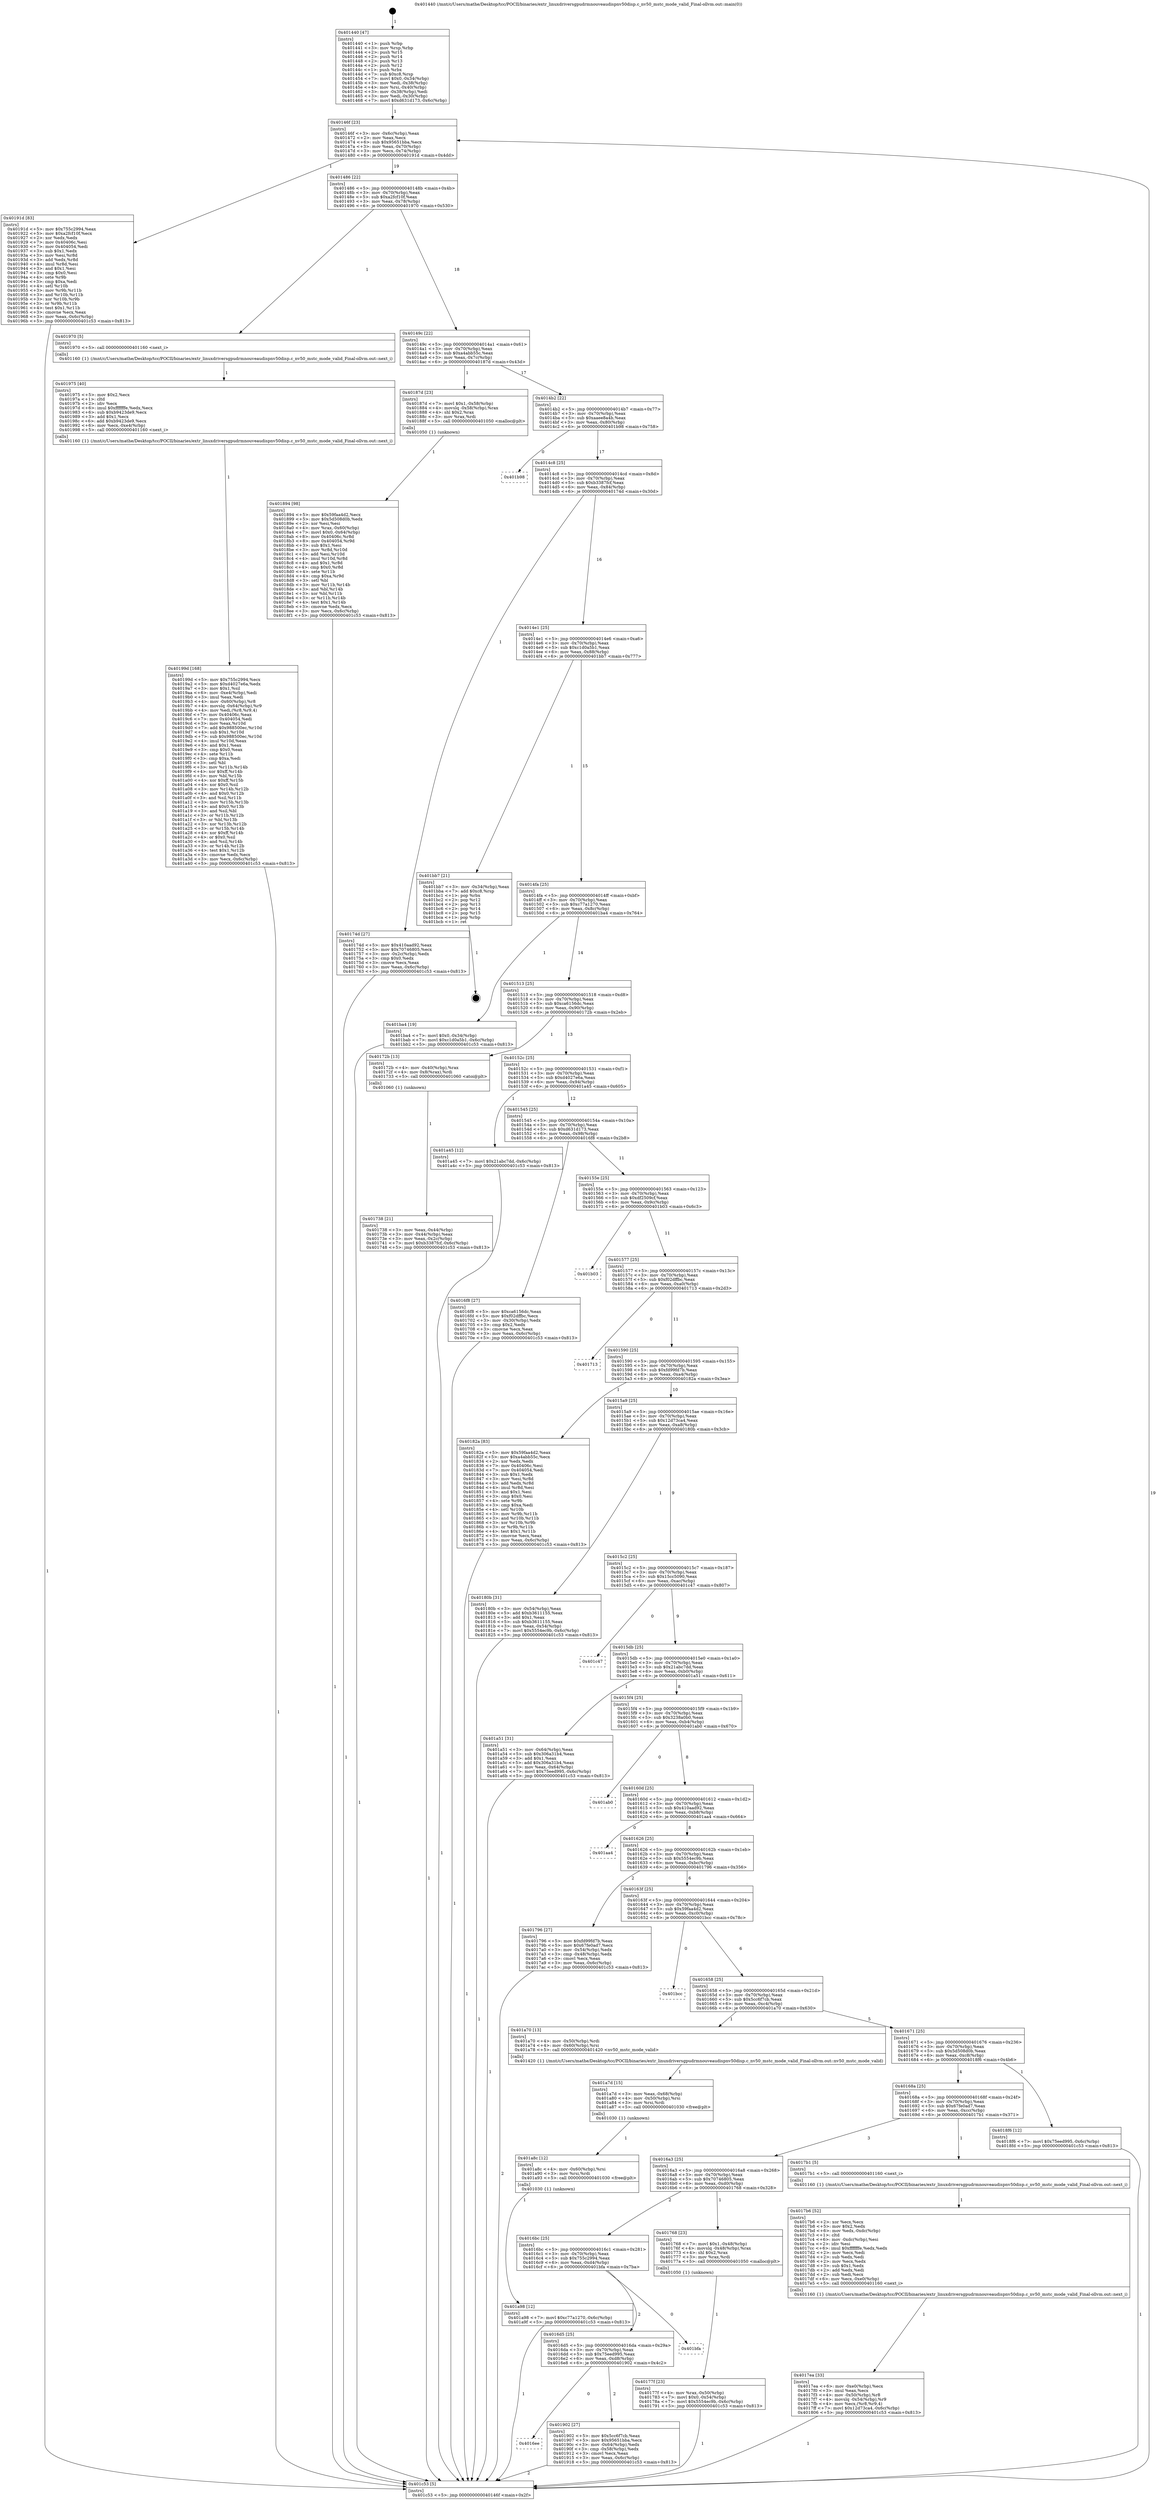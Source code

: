 digraph "0x401440" {
  label = "0x401440 (/mnt/c/Users/mathe/Desktop/tcc/POCII/binaries/extr_linuxdriversgpudrmnouveaudispnv50disp.c_nv50_mstc_mode_valid_Final-ollvm.out::main(0))"
  labelloc = "t"
  node[shape=record]

  Entry [label="",width=0.3,height=0.3,shape=circle,fillcolor=black,style=filled]
  "0x40146f" [label="{
     0x40146f [23]\l
     | [instrs]\l
     &nbsp;&nbsp;0x40146f \<+3\>: mov -0x6c(%rbp),%eax\l
     &nbsp;&nbsp;0x401472 \<+2\>: mov %eax,%ecx\l
     &nbsp;&nbsp;0x401474 \<+6\>: sub $0x95651bba,%ecx\l
     &nbsp;&nbsp;0x40147a \<+3\>: mov %eax,-0x70(%rbp)\l
     &nbsp;&nbsp;0x40147d \<+3\>: mov %ecx,-0x74(%rbp)\l
     &nbsp;&nbsp;0x401480 \<+6\>: je 000000000040191d \<main+0x4dd\>\l
  }"]
  "0x40191d" [label="{
     0x40191d [83]\l
     | [instrs]\l
     &nbsp;&nbsp;0x40191d \<+5\>: mov $0x755c2994,%eax\l
     &nbsp;&nbsp;0x401922 \<+5\>: mov $0xa2fcf10f,%ecx\l
     &nbsp;&nbsp;0x401927 \<+2\>: xor %edx,%edx\l
     &nbsp;&nbsp;0x401929 \<+7\>: mov 0x40406c,%esi\l
     &nbsp;&nbsp;0x401930 \<+7\>: mov 0x404054,%edi\l
     &nbsp;&nbsp;0x401937 \<+3\>: sub $0x1,%edx\l
     &nbsp;&nbsp;0x40193a \<+3\>: mov %esi,%r8d\l
     &nbsp;&nbsp;0x40193d \<+3\>: add %edx,%r8d\l
     &nbsp;&nbsp;0x401940 \<+4\>: imul %r8d,%esi\l
     &nbsp;&nbsp;0x401944 \<+3\>: and $0x1,%esi\l
     &nbsp;&nbsp;0x401947 \<+3\>: cmp $0x0,%esi\l
     &nbsp;&nbsp;0x40194a \<+4\>: sete %r9b\l
     &nbsp;&nbsp;0x40194e \<+3\>: cmp $0xa,%edi\l
     &nbsp;&nbsp;0x401951 \<+4\>: setl %r10b\l
     &nbsp;&nbsp;0x401955 \<+3\>: mov %r9b,%r11b\l
     &nbsp;&nbsp;0x401958 \<+3\>: and %r10b,%r11b\l
     &nbsp;&nbsp;0x40195b \<+3\>: xor %r10b,%r9b\l
     &nbsp;&nbsp;0x40195e \<+3\>: or %r9b,%r11b\l
     &nbsp;&nbsp;0x401961 \<+4\>: test $0x1,%r11b\l
     &nbsp;&nbsp;0x401965 \<+3\>: cmovne %ecx,%eax\l
     &nbsp;&nbsp;0x401968 \<+3\>: mov %eax,-0x6c(%rbp)\l
     &nbsp;&nbsp;0x40196b \<+5\>: jmp 0000000000401c53 \<main+0x813\>\l
  }"]
  "0x401486" [label="{
     0x401486 [22]\l
     | [instrs]\l
     &nbsp;&nbsp;0x401486 \<+5\>: jmp 000000000040148b \<main+0x4b\>\l
     &nbsp;&nbsp;0x40148b \<+3\>: mov -0x70(%rbp),%eax\l
     &nbsp;&nbsp;0x40148e \<+5\>: sub $0xa2fcf10f,%eax\l
     &nbsp;&nbsp;0x401493 \<+3\>: mov %eax,-0x78(%rbp)\l
     &nbsp;&nbsp;0x401496 \<+6\>: je 0000000000401970 \<main+0x530\>\l
  }"]
  Exit [label="",width=0.3,height=0.3,shape=circle,fillcolor=black,style=filled,peripheries=2]
  "0x401970" [label="{
     0x401970 [5]\l
     | [instrs]\l
     &nbsp;&nbsp;0x401970 \<+5\>: call 0000000000401160 \<next_i\>\l
     | [calls]\l
     &nbsp;&nbsp;0x401160 \{1\} (/mnt/c/Users/mathe/Desktop/tcc/POCII/binaries/extr_linuxdriversgpudrmnouveaudispnv50disp.c_nv50_mstc_mode_valid_Final-ollvm.out::next_i)\l
  }"]
  "0x40149c" [label="{
     0x40149c [22]\l
     | [instrs]\l
     &nbsp;&nbsp;0x40149c \<+5\>: jmp 00000000004014a1 \<main+0x61\>\l
     &nbsp;&nbsp;0x4014a1 \<+3\>: mov -0x70(%rbp),%eax\l
     &nbsp;&nbsp;0x4014a4 \<+5\>: sub $0xa4abb55c,%eax\l
     &nbsp;&nbsp;0x4014a9 \<+3\>: mov %eax,-0x7c(%rbp)\l
     &nbsp;&nbsp;0x4014ac \<+6\>: je 000000000040187d \<main+0x43d\>\l
  }"]
  "0x401a98" [label="{
     0x401a98 [12]\l
     | [instrs]\l
     &nbsp;&nbsp;0x401a98 \<+7\>: movl $0xc77a1270,-0x6c(%rbp)\l
     &nbsp;&nbsp;0x401a9f \<+5\>: jmp 0000000000401c53 \<main+0x813\>\l
  }"]
  "0x40187d" [label="{
     0x40187d [23]\l
     | [instrs]\l
     &nbsp;&nbsp;0x40187d \<+7\>: movl $0x1,-0x58(%rbp)\l
     &nbsp;&nbsp;0x401884 \<+4\>: movslq -0x58(%rbp),%rax\l
     &nbsp;&nbsp;0x401888 \<+4\>: shl $0x2,%rax\l
     &nbsp;&nbsp;0x40188c \<+3\>: mov %rax,%rdi\l
     &nbsp;&nbsp;0x40188f \<+5\>: call 0000000000401050 \<malloc@plt\>\l
     | [calls]\l
     &nbsp;&nbsp;0x401050 \{1\} (unknown)\l
  }"]
  "0x4014b2" [label="{
     0x4014b2 [22]\l
     | [instrs]\l
     &nbsp;&nbsp;0x4014b2 \<+5\>: jmp 00000000004014b7 \<main+0x77\>\l
     &nbsp;&nbsp;0x4014b7 \<+3\>: mov -0x70(%rbp),%eax\l
     &nbsp;&nbsp;0x4014ba \<+5\>: sub $0xaaee8a4b,%eax\l
     &nbsp;&nbsp;0x4014bf \<+3\>: mov %eax,-0x80(%rbp)\l
     &nbsp;&nbsp;0x4014c2 \<+6\>: je 0000000000401b98 \<main+0x758\>\l
  }"]
  "0x401a8c" [label="{
     0x401a8c [12]\l
     | [instrs]\l
     &nbsp;&nbsp;0x401a8c \<+4\>: mov -0x60(%rbp),%rsi\l
     &nbsp;&nbsp;0x401a90 \<+3\>: mov %rsi,%rdi\l
     &nbsp;&nbsp;0x401a93 \<+5\>: call 0000000000401030 \<free@plt\>\l
     | [calls]\l
     &nbsp;&nbsp;0x401030 \{1\} (unknown)\l
  }"]
  "0x401b98" [label="{
     0x401b98\l
  }", style=dashed]
  "0x4014c8" [label="{
     0x4014c8 [25]\l
     | [instrs]\l
     &nbsp;&nbsp;0x4014c8 \<+5\>: jmp 00000000004014cd \<main+0x8d\>\l
     &nbsp;&nbsp;0x4014cd \<+3\>: mov -0x70(%rbp),%eax\l
     &nbsp;&nbsp;0x4014d0 \<+5\>: sub $0xb3387fcf,%eax\l
     &nbsp;&nbsp;0x4014d5 \<+6\>: mov %eax,-0x84(%rbp)\l
     &nbsp;&nbsp;0x4014db \<+6\>: je 000000000040174d \<main+0x30d\>\l
  }"]
  "0x401a7d" [label="{
     0x401a7d [15]\l
     | [instrs]\l
     &nbsp;&nbsp;0x401a7d \<+3\>: mov %eax,-0x68(%rbp)\l
     &nbsp;&nbsp;0x401a80 \<+4\>: mov -0x50(%rbp),%rsi\l
     &nbsp;&nbsp;0x401a84 \<+3\>: mov %rsi,%rdi\l
     &nbsp;&nbsp;0x401a87 \<+5\>: call 0000000000401030 \<free@plt\>\l
     | [calls]\l
     &nbsp;&nbsp;0x401030 \{1\} (unknown)\l
  }"]
  "0x40174d" [label="{
     0x40174d [27]\l
     | [instrs]\l
     &nbsp;&nbsp;0x40174d \<+5\>: mov $0x410aad92,%eax\l
     &nbsp;&nbsp;0x401752 \<+5\>: mov $0x70746805,%ecx\l
     &nbsp;&nbsp;0x401757 \<+3\>: mov -0x2c(%rbp),%edx\l
     &nbsp;&nbsp;0x40175a \<+3\>: cmp $0x0,%edx\l
     &nbsp;&nbsp;0x40175d \<+3\>: cmove %ecx,%eax\l
     &nbsp;&nbsp;0x401760 \<+3\>: mov %eax,-0x6c(%rbp)\l
     &nbsp;&nbsp;0x401763 \<+5\>: jmp 0000000000401c53 \<main+0x813\>\l
  }"]
  "0x4014e1" [label="{
     0x4014e1 [25]\l
     | [instrs]\l
     &nbsp;&nbsp;0x4014e1 \<+5\>: jmp 00000000004014e6 \<main+0xa6\>\l
     &nbsp;&nbsp;0x4014e6 \<+3\>: mov -0x70(%rbp),%eax\l
     &nbsp;&nbsp;0x4014e9 \<+5\>: sub $0xc1d0a5b1,%eax\l
     &nbsp;&nbsp;0x4014ee \<+6\>: mov %eax,-0x88(%rbp)\l
     &nbsp;&nbsp;0x4014f4 \<+6\>: je 0000000000401bb7 \<main+0x777\>\l
  }"]
  "0x40199d" [label="{
     0x40199d [168]\l
     | [instrs]\l
     &nbsp;&nbsp;0x40199d \<+5\>: mov $0x755c2994,%ecx\l
     &nbsp;&nbsp;0x4019a2 \<+5\>: mov $0xd4027e6a,%edx\l
     &nbsp;&nbsp;0x4019a7 \<+3\>: mov $0x1,%sil\l
     &nbsp;&nbsp;0x4019aa \<+6\>: mov -0xe4(%rbp),%edi\l
     &nbsp;&nbsp;0x4019b0 \<+3\>: imul %eax,%edi\l
     &nbsp;&nbsp;0x4019b3 \<+4\>: mov -0x60(%rbp),%r8\l
     &nbsp;&nbsp;0x4019b7 \<+4\>: movslq -0x64(%rbp),%r9\l
     &nbsp;&nbsp;0x4019bb \<+4\>: mov %edi,(%r8,%r9,4)\l
     &nbsp;&nbsp;0x4019bf \<+7\>: mov 0x40406c,%eax\l
     &nbsp;&nbsp;0x4019c6 \<+7\>: mov 0x404054,%edi\l
     &nbsp;&nbsp;0x4019cd \<+3\>: mov %eax,%r10d\l
     &nbsp;&nbsp;0x4019d0 \<+7\>: add $0x988500ec,%r10d\l
     &nbsp;&nbsp;0x4019d7 \<+4\>: sub $0x1,%r10d\l
     &nbsp;&nbsp;0x4019db \<+7\>: sub $0x988500ec,%r10d\l
     &nbsp;&nbsp;0x4019e2 \<+4\>: imul %r10d,%eax\l
     &nbsp;&nbsp;0x4019e6 \<+3\>: and $0x1,%eax\l
     &nbsp;&nbsp;0x4019e9 \<+3\>: cmp $0x0,%eax\l
     &nbsp;&nbsp;0x4019ec \<+4\>: sete %r11b\l
     &nbsp;&nbsp;0x4019f0 \<+3\>: cmp $0xa,%edi\l
     &nbsp;&nbsp;0x4019f3 \<+3\>: setl %bl\l
     &nbsp;&nbsp;0x4019f6 \<+3\>: mov %r11b,%r14b\l
     &nbsp;&nbsp;0x4019f9 \<+4\>: xor $0xff,%r14b\l
     &nbsp;&nbsp;0x4019fd \<+3\>: mov %bl,%r15b\l
     &nbsp;&nbsp;0x401a00 \<+4\>: xor $0xff,%r15b\l
     &nbsp;&nbsp;0x401a04 \<+4\>: xor $0x0,%sil\l
     &nbsp;&nbsp;0x401a08 \<+3\>: mov %r14b,%r12b\l
     &nbsp;&nbsp;0x401a0b \<+4\>: and $0x0,%r12b\l
     &nbsp;&nbsp;0x401a0f \<+3\>: and %sil,%r11b\l
     &nbsp;&nbsp;0x401a12 \<+3\>: mov %r15b,%r13b\l
     &nbsp;&nbsp;0x401a15 \<+4\>: and $0x0,%r13b\l
     &nbsp;&nbsp;0x401a19 \<+3\>: and %sil,%bl\l
     &nbsp;&nbsp;0x401a1c \<+3\>: or %r11b,%r12b\l
     &nbsp;&nbsp;0x401a1f \<+3\>: or %bl,%r13b\l
     &nbsp;&nbsp;0x401a22 \<+3\>: xor %r13b,%r12b\l
     &nbsp;&nbsp;0x401a25 \<+3\>: or %r15b,%r14b\l
     &nbsp;&nbsp;0x401a28 \<+4\>: xor $0xff,%r14b\l
     &nbsp;&nbsp;0x401a2c \<+4\>: or $0x0,%sil\l
     &nbsp;&nbsp;0x401a30 \<+3\>: and %sil,%r14b\l
     &nbsp;&nbsp;0x401a33 \<+3\>: or %r14b,%r12b\l
     &nbsp;&nbsp;0x401a36 \<+4\>: test $0x1,%r12b\l
     &nbsp;&nbsp;0x401a3a \<+3\>: cmovne %edx,%ecx\l
     &nbsp;&nbsp;0x401a3d \<+3\>: mov %ecx,-0x6c(%rbp)\l
     &nbsp;&nbsp;0x401a40 \<+5\>: jmp 0000000000401c53 \<main+0x813\>\l
  }"]
  "0x401bb7" [label="{
     0x401bb7 [21]\l
     | [instrs]\l
     &nbsp;&nbsp;0x401bb7 \<+3\>: mov -0x34(%rbp),%eax\l
     &nbsp;&nbsp;0x401bba \<+7\>: add $0xc8,%rsp\l
     &nbsp;&nbsp;0x401bc1 \<+1\>: pop %rbx\l
     &nbsp;&nbsp;0x401bc2 \<+2\>: pop %r12\l
     &nbsp;&nbsp;0x401bc4 \<+2\>: pop %r13\l
     &nbsp;&nbsp;0x401bc6 \<+2\>: pop %r14\l
     &nbsp;&nbsp;0x401bc8 \<+2\>: pop %r15\l
     &nbsp;&nbsp;0x401bca \<+1\>: pop %rbp\l
     &nbsp;&nbsp;0x401bcb \<+1\>: ret\l
  }"]
  "0x4014fa" [label="{
     0x4014fa [25]\l
     | [instrs]\l
     &nbsp;&nbsp;0x4014fa \<+5\>: jmp 00000000004014ff \<main+0xbf\>\l
     &nbsp;&nbsp;0x4014ff \<+3\>: mov -0x70(%rbp),%eax\l
     &nbsp;&nbsp;0x401502 \<+5\>: sub $0xc77a1270,%eax\l
     &nbsp;&nbsp;0x401507 \<+6\>: mov %eax,-0x8c(%rbp)\l
     &nbsp;&nbsp;0x40150d \<+6\>: je 0000000000401ba4 \<main+0x764\>\l
  }"]
  "0x401975" [label="{
     0x401975 [40]\l
     | [instrs]\l
     &nbsp;&nbsp;0x401975 \<+5\>: mov $0x2,%ecx\l
     &nbsp;&nbsp;0x40197a \<+1\>: cltd\l
     &nbsp;&nbsp;0x40197b \<+2\>: idiv %ecx\l
     &nbsp;&nbsp;0x40197d \<+6\>: imul $0xfffffffe,%edx,%ecx\l
     &nbsp;&nbsp;0x401983 \<+6\>: sub $0xb9423de9,%ecx\l
     &nbsp;&nbsp;0x401989 \<+3\>: add $0x1,%ecx\l
     &nbsp;&nbsp;0x40198c \<+6\>: add $0xb9423de9,%ecx\l
     &nbsp;&nbsp;0x401992 \<+6\>: mov %ecx,-0xe4(%rbp)\l
     &nbsp;&nbsp;0x401998 \<+5\>: call 0000000000401160 \<next_i\>\l
     | [calls]\l
     &nbsp;&nbsp;0x401160 \{1\} (/mnt/c/Users/mathe/Desktop/tcc/POCII/binaries/extr_linuxdriversgpudrmnouveaudispnv50disp.c_nv50_mstc_mode_valid_Final-ollvm.out::next_i)\l
  }"]
  "0x401ba4" [label="{
     0x401ba4 [19]\l
     | [instrs]\l
     &nbsp;&nbsp;0x401ba4 \<+7\>: movl $0x0,-0x34(%rbp)\l
     &nbsp;&nbsp;0x401bab \<+7\>: movl $0xc1d0a5b1,-0x6c(%rbp)\l
     &nbsp;&nbsp;0x401bb2 \<+5\>: jmp 0000000000401c53 \<main+0x813\>\l
  }"]
  "0x401513" [label="{
     0x401513 [25]\l
     | [instrs]\l
     &nbsp;&nbsp;0x401513 \<+5\>: jmp 0000000000401518 \<main+0xd8\>\l
     &nbsp;&nbsp;0x401518 \<+3\>: mov -0x70(%rbp),%eax\l
     &nbsp;&nbsp;0x40151b \<+5\>: sub $0xca6156dc,%eax\l
     &nbsp;&nbsp;0x401520 \<+6\>: mov %eax,-0x90(%rbp)\l
     &nbsp;&nbsp;0x401526 \<+6\>: je 000000000040172b \<main+0x2eb\>\l
  }"]
  "0x4016ee" [label="{
     0x4016ee\l
  }", style=dashed]
  "0x40172b" [label="{
     0x40172b [13]\l
     | [instrs]\l
     &nbsp;&nbsp;0x40172b \<+4\>: mov -0x40(%rbp),%rax\l
     &nbsp;&nbsp;0x40172f \<+4\>: mov 0x8(%rax),%rdi\l
     &nbsp;&nbsp;0x401733 \<+5\>: call 0000000000401060 \<atoi@plt\>\l
     | [calls]\l
     &nbsp;&nbsp;0x401060 \{1\} (unknown)\l
  }"]
  "0x40152c" [label="{
     0x40152c [25]\l
     | [instrs]\l
     &nbsp;&nbsp;0x40152c \<+5\>: jmp 0000000000401531 \<main+0xf1\>\l
     &nbsp;&nbsp;0x401531 \<+3\>: mov -0x70(%rbp),%eax\l
     &nbsp;&nbsp;0x401534 \<+5\>: sub $0xd4027e6a,%eax\l
     &nbsp;&nbsp;0x401539 \<+6\>: mov %eax,-0x94(%rbp)\l
     &nbsp;&nbsp;0x40153f \<+6\>: je 0000000000401a45 \<main+0x605\>\l
  }"]
  "0x401902" [label="{
     0x401902 [27]\l
     | [instrs]\l
     &nbsp;&nbsp;0x401902 \<+5\>: mov $0x5cc6f7cb,%eax\l
     &nbsp;&nbsp;0x401907 \<+5\>: mov $0x95651bba,%ecx\l
     &nbsp;&nbsp;0x40190c \<+3\>: mov -0x64(%rbp),%edx\l
     &nbsp;&nbsp;0x40190f \<+3\>: cmp -0x58(%rbp),%edx\l
     &nbsp;&nbsp;0x401912 \<+3\>: cmovl %ecx,%eax\l
     &nbsp;&nbsp;0x401915 \<+3\>: mov %eax,-0x6c(%rbp)\l
     &nbsp;&nbsp;0x401918 \<+5\>: jmp 0000000000401c53 \<main+0x813\>\l
  }"]
  "0x401a45" [label="{
     0x401a45 [12]\l
     | [instrs]\l
     &nbsp;&nbsp;0x401a45 \<+7\>: movl $0x21abc7dd,-0x6c(%rbp)\l
     &nbsp;&nbsp;0x401a4c \<+5\>: jmp 0000000000401c53 \<main+0x813\>\l
  }"]
  "0x401545" [label="{
     0x401545 [25]\l
     | [instrs]\l
     &nbsp;&nbsp;0x401545 \<+5\>: jmp 000000000040154a \<main+0x10a\>\l
     &nbsp;&nbsp;0x40154a \<+3\>: mov -0x70(%rbp),%eax\l
     &nbsp;&nbsp;0x40154d \<+5\>: sub $0xd631d173,%eax\l
     &nbsp;&nbsp;0x401552 \<+6\>: mov %eax,-0x98(%rbp)\l
     &nbsp;&nbsp;0x401558 \<+6\>: je 00000000004016f8 \<main+0x2b8\>\l
  }"]
  "0x4016d5" [label="{
     0x4016d5 [25]\l
     | [instrs]\l
     &nbsp;&nbsp;0x4016d5 \<+5\>: jmp 00000000004016da \<main+0x29a\>\l
     &nbsp;&nbsp;0x4016da \<+3\>: mov -0x70(%rbp),%eax\l
     &nbsp;&nbsp;0x4016dd \<+5\>: sub $0x75eed995,%eax\l
     &nbsp;&nbsp;0x4016e2 \<+6\>: mov %eax,-0xd8(%rbp)\l
     &nbsp;&nbsp;0x4016e8 \<+6\>: je 0000000000401902 \<main+0x4c2\>\l
  }"]
  "0x4016f8" [label="{
     0x4016f8 [27]\l
     | [instrs]\l
     &nbsp;&nbsp;0x4016f8 \<+5\>: mov $0xca6156dc,%eax\l
     &nbsp;&nbsp;0x4016fd \<+5\>: mov $0xf02dffbc,%ecx\l
     &nbsp;&nbsp;0x401702 \<+3\>: mov -0x30(%rbp),%edx\l
     &nbsp;&nbsp;0x401705 \<+3\>: cmp $0x2,%edx\l
     &nbsp;&nbsp;0x401708 \<+3\>: cmovne %ecx,%eax\l
     &nbsp;&nbsp;0x40170b \<+3\>: mov %eax,-0x6c(%rbp)\l
     &nbsp;&nbsp;0x40170e \<+5\>: jmp 0000000000401c53 \<main+0x813\>\l
  }"]
  "0x40155e" [label="{
     0x40155e [25]\l
     | [instrs]\l
     &nbsp;&nbsp;0x40155e \<+5\>: jmp 0000000000401563 \<main+0x123\>\l
     &nbsp;&nbsp;0x401563 \<+3\>: mov -0x70(%rbp),%eax\l
     &nbsp;&nbsp;0x401566 \<+5\>: sub $0xdf2509cf,%eax\l
     &nbsp;&nbsp;0x40156b \<+6\>: mov %eax,-0x9c(%rbp)\l
     &nbsp;&nbsp;0x401571 \<+6\>: je 0000000000401b03 \<main+0x6c3\>\l
  }"]
  "0x401c53" [label="{
     0x401c53 [5]\l
     | [instrs]\l
     &nbsp;&nbsp;0x401c53 \<+5\>: jmp 000000000040146f \<main+0x2f\>\l
  }"]
  "0x401440" [label="{
     0x401440 [47]\l
     | [instrs]\l
     &nbsp;&nbsp;0x401440 \<+1\>: push %rbp\l
     &nbsp;&nbsp;0x401441 \<+3\>: mov %rsp,%rbp\l
     &nbsp;&nbsp;0x401444 \<+2\>: push %r15\l
     &nbsp;&nbsp;0x401446 \<+2\>: push %r14\l
     &nbsp;&nbsp;0x401448 \<+2\>: push %r13\l
     &nbsp;&nbsp;0x40144a \<+2\>: push %r12\l
     &nbsp;&nbsp;0x40144c \<+1\>: push %rbx\l
     &nbsp;&nbsp;0x40144d \<+7\>: sub $0xc8,%rsp\l
     &nbsp;&nbsp;0x401454 \<+7\>: movl $0x0,-0x34(%rbp)\l
     &nbsp;&nbsp;0x40145b \<+3\>: mov %edi,-0x38(%rbp)\l
     &nbsp;&nbsp;0x40145e \<+4\>: mov %rsi,-0x40(%rbp)\l
     &nbsp;&nbsp;0x401462 \<+3\>: mov -0x38(%rbp),%edi\l
     &nbsp;&nbsp;0x401465 \<+3\>: mov %edi,-0x30(%rbp)\l
     &nbsp;&nbsp;0x401468 \<+7\>: movl $0xd631d173,-0x6c(%rbp)\l
  }"]
  "0x401738" [label="{
     0x401738 [21]\l
     | [instrs]\l
     &nbsp;&nbsp;0x401738 \<+3\>: mov %eax,-0x44(%rbp)\l
     &nbsp;&nbsp;0x40173b \<+3\>: mov -0x44(%rbp),%eax\l
     &nbsp;&nbsp;0x40173e \<+3\>: mov %eax,-0x2c(%rbp)\l
     &nbsp;&nbsp;0x401741 \<+7\>: movl $0xb3387fcf,-0x6c(%rbp)\l
     &nbsp;&nbsp;0x401748 \<+5\>: jmp 0000000000401c53 \<main+0x813\>\l
  }"]
  "0x401bfa" [label="{
     0x401bfa\l
  }", style=dashed]
  "0x401b03" [label="{
     0x401b03\l
  }", style=dashed]
  "0x401577" [label="{
     0x401577 [25]\l
     | [instrs]\l
     &nbsp;&nbsp;0x401577 \<+5\>: jmp 000000000040157c \<main+0x13c\>\l
     &nbsp;&nbsp;0x40157c \<+3\>: mov -0x70(%rbp),%eax\l
     &nbsp;&nbsp;0x40157f \<+5\>: sub $0xf02dffbc,%eax\l
     &nbsp;&nbsp;0x401584 \<+6\>: mov %eax,-0xa0(%rbp)\l
     &nbsp;&nbsp;0x40158a \<+6\>: je 0000000000401713 \<main+0x2d3\>\l
  }"]
  "0x401894" [label="{
     0x401894 [98]\l
     | [instrs]\l
     &nbsp;&nbsp;0x401894 \<+5\>: mov $0x59faa4d2,%ecx\l
     &nbsp;&nbsp;0x401899 \<+5\>: mov $0x5d508d0b,%edx\l
     &nbsp;&nbsp;0x40189e \<+2\>: xor %esi,%esi\l
     &nbsp;&nbsp;0x4018a0 \<+4\>: mov %rax,-0x60(%rbp)\l
     &nbsp;&nbsp;0x4018a4 \<+7\>: movl $0x0,-0x64(%rbp)\l
     &nbsp;&nbsp;0x4018ab \<+8\>: mov 0x40406c,%r8d\l
     &nbsp;&nbsp;0x4018b3 \<+8\>: mov 0x404054,%r9d\l
     &nbsp;&nbsp;0x4018bb \<+3\>: sub $0x1,%esi\l
     &nbsp;&nbsp;0x4018be \<+3\>: mov %r8d,%r10d\l
     &nbsp;&nbsp;0x4018c1 \<+3\>: add %esi,%r10d\l
     &nbsp;&nbsp;0x4018c4 \<+4\>: imul %r10d,%r8d\l
     &nbsp;&nbsp;0x4018c8 \<+4\>: and $0x1,%r8d\l
     &nbsp;&nbsp;0x4018cc \<+4\>: cmp $0x0,%r8d\l
     &nbsp;&nbsp;0x4018d0 \<+4\>: sete %r11b\l
     &nbsp;&nbsp;0x4018d4 \<+4\>: cmp $0xa,%r9d\l
     &nbsp;&nbsp;0x4018d8 \<+3\>: setl %bl\l
     &nbsp;&nbsp;0x4018db \<+3\>: mov %r11b,%r14b\l
     &nbsp;&nbsp;0x4018de \<+3\>: and %bl,%r14b\l
     &nbsp;&nbsp;0x4018e1 \<+3\>: xor %bl,%r11b\l
     &nbsp;&nbsp;0x4018e4 \<+3\>: or %r11b,%r14b\l
     &nbsp;&nbsp;0x4018e7 \<+4\>: test $0x1,%r14b\l
     &nbsp;&nbsp;0x4018eb \<+3\>: cmovne %edx,%ecx\l
     &nbsp;&nbsp;0x4018ee \<+3\>: mov %ecx,-0x6c(%rbp)\l
     &nbsp;&nbsp;0x4018f1 \<+5\>: jmp 0000000000401c53 \<main+0x813\>\l
  }"]
  "0x401713" [label="{
     0x401713\l
  }", style=dashed]
  "0x401590" [label="{
     0x401590 [25]\l
     | [instrs]\l
     &nbsp;&nbsp;0x401590 \<+5\>: jmp 0000000000401595 \<main+0x155\>\l
     &nbsp;&nbsp;0x401595 \<+3\>: mov -0x70(%rbp),%eax\l
     &nbsp;&nbsp;0x401598 \<+5\>: sub $0xfd99fd7b,%eax\l
     &nbsp;&nbsp;0x40159d \<+6\>: mov %eax,-0xa4(%rbp)\l
     &nbsp;&nbsp;0x4015a3 \<+6\>: je 000000000040182a \<main+0x3ea\>\l
  }"]
  "0x4017ea" [label="{
     0x4017ea [33]\l
     | [instrs]\l
     &nbsp;&nbsp;0x4017ea \<+6\>: mov -0xe0(%rbp),%ecx\l
     &nbsp;&nbsp;0x4017f0 \<+3\>: imul %eax,%ecx\l
     &nbsp;&nbsp;0x4017f3 \<+4\>: mov -0x50(%rbp),%r8\l
     &nbsp;&nbsp;0x4017f7 \<+4\>: movslq -0x54(%rbp),%r9\l
     &nbsp;&nbsp;0x4017fb \<+4\>: mov %ecx,(%r8,%r9,4)\l
     &nbsp;&nbsp;0x4017ff \<+7\>: movl $0x12d73ca4,-0x6c(%rbp)\l
     &nbsp;&nbsp;0x401806 \<+5\>: jmp 0000000000401c53 \<main+0x813\>\l
  }"]
  "0x40182a" [label="{
     0x40182a [83]\l
     | [instrs]\l
     &nbsp;&nbsp;0x40182a \<+5\>: mov $0x59faa4d2,%eax\l
     &nbsp;&nbsp;0x40182f \<+5\>: mov $0xa4abb55c,%ecx\l
     &nbsp;&nbsp;0x401834 \<+2\>: xor %edx,%edx\l
     &nbsp;&nbsp;0x401836 \<+7\>: mov 0x40406c,%esi\l
     &nbsp;&nbsp;0x40183d \<+7\>: mov 0x404054,%edi\l
     &nbsp;&nbsp;0x401844 \<+3\>: sub $0x1,%edx\l
     &nbsp;&nbsp;0x401847 \<+3\>: mov %esi,%r8d\l
     &nbsp;&nbsp;0x40184a \<+3\>: add %edx,%r8d\l
     &nbsp;&nbsp;0x40184d \<+4\>: imul %r8d,%esi\l
     &nbsp;&nbsp;0x401851 \<+3\>: and $0x1,%esi\l
     &nbsp;&nbsp;0x401854 \<+3\>: cmp $0x0,%esi\l
     &nbsp;&nbsp;0x401857 \<+4\>: sete %r9b\l
     &nbsp;&nbsp;0x40185b \<+3\>: cmp $0xa,%edi\l
     &nbsp;&nbsp;0x40185e \<+4\>: setl %r10b\l
     &nbsp;&nbsp;0x401862 \<+3\>: mov %r9b,%r11b\l
     &nbsp;&nbsp;0x401865 \<+3\>: and %r10b,%r11b\l
     &nbsp;&nbsp;0x401868 \<+3\>: xor %r10b,%r9b\l
     &nbsp;&nbsp;0x40186b \<+3\>: or %r9b,%r11b\l
     &nbsp;&nbsp;0x40186e \<+4\>: test $0x1,%r11b\l
     &nbsp;&nbsp;0x401872 \<+3\>: cmovne %ecx,%eax\l
     &nbsp;&nbsp;0x401875 \<+3\>: mov %eax,-0x6c(%rbp)\l
     &nbsp;&nbsp;0x401878 \<+5\>: jmp 0000000000401c53 \<main+0x813\>\l
  }"]
  "0x4015a9" [label="{
     0x4015a9 [25]\l
     | [instrs]\l
     &nbsp;&nbsp;0x4015a9 \<+5\>: jmp 00000000004015ae \<main+0x16e\>\l
     &nbsp;&nbsp;0x4015ae \<+3\>: mov -0x70(%rbp),%eax\l
     &nbsp;&nbsp;0x4015b1 \<+5\>: sub $0x12d73ca4,%eax\l
     &nbsp;&nbsp;0x4015b6 \<+6\>: mov %eax,-0xa8(%rbp)\l
     &nbsp;&nbsp;0x4015bc \<+6\>: je 000000000040180b \<main+0x3cb\>\l
  }"]
  "0x4017b6" [label="{
     0x4017b6 [52]\l
     | [instrs]\l
     &nbsp;&nbsp;0x4017b6 \<+2\>: xor %ecx,%ecx\l
     &nbsp;&nbsp;0x4017b8 \<+5\>: mov $0x2,%edx\l
     &nbsp;&nbsp;0x4017bd \<+6\>: mov %edx,-0xdc(%rbp)\l
     &nbsp;&nbsp;0x4017c3 \<+1\>: cltd\l
     &nbsp;&nbsp;0x4017c4 \<+6\>: mov -0xdc(%rbp),%esi\l
     &nbsp;&nbsp;0x4017ca \<+2\>: idiv %esi\l
     &nbsp;&nbsp;0x4017cc \<+6\>: imul $0xfffffffe,%edx,%edx\l
     &nbsp;&nbsp;0x4017d2 \<+2\>: mov %ecx,%edi\l
     &nbsp;&nbsp;0x4017d4 \<+2\>: sub %edx,%edi\l
     &nbsp;&nbsp;0x4017d6 \<+2\>: mov %ecx,%edx\l
     &nbsp;&nbsp;0x4017d8 \<+3\>: sub $0x1,%edx\l
     &nbsp;&nbsp;0x4017db \<+2\>: add %edx,%edi\l
     &nbsp;&nbsp;0x4017dd \<+2\>: sub %edi,%ecx\l
     &nbsp;&nbsp;0x4017df \<+6\>: mov %ecx,-0xe0(%rbp)\l
     &nbsp;&nbsp;0x4017e5 \<+5\>: call 0000000000401160 \<next_i\>\l
     | [calls]\l
     &nbsp;&nbsp;0x401160 \{1\} (/mnt/c/Users/mathe/Desktop/tcc/POCII/binaries/extr_linuxdriversgpudrmnouveaudispnv50disp.c_nv50_mstc_mode_valid_Final-ollvm.out::next_i)\l
  }"]
  "0x40180b" [label="{
     0x40180b [31]\l
     | [instrs]\l
     &nbsp;&nbsp;0x40180b \<+3\>: mov -0x54(%rbp),%eax\l
     &nbsp;&nbsp;0x40180e \<+5\>: add $0xb3611155,%eax\l
     &nbsp;&nbsp;0x401813 \<+3\>: add $0x1,%eax\l
     &nbsp;&nbsp;0x401816 \<+5\>: sub $0xb3611155,%eax\l
     &nbsp;&nbsp;0x40181b \<+3\>: mov %eax,-0x54(%rbp)\l
     &nbsp;&nbsp;0x40181e \<+7\>: movl $0x5554ec9b,-0x6c(%rbp)\l
     &nbsp;&nbsp;0x401825 \<+5\>: jmp 0000000000401c53 \<main+0x813\>\l
  }"]
  "0x4015c2" [label="{
     0x4015c2 [25]\l
     | [instrs]\l
     &nbsp;&nbsp;0x4015c2 \<+5\>: jmp 00000000004015c7 \<main+0x187\>\l
     &nbsp;&nbsp;0x4015c7 \<+3\>: mov -0x70(%rbp),%eax\l
     &nbsp;&nbsp;0x4015ca \<+5\>: sub $0x15cc5090,%eax\l
     &nbsp;&nbsp;0x4015cf \<+6\>: mov %eax,-0xac(%rbp)\l
     &nbsp;&nbsp;0x4015d5 \<+6\>: je 0000000000401c47 \<main+0x807\>\l
  }"]
  "0x40177f" [label="{
     0x40177f [23]\l
     | [instrs]\l
     &nbsp;&nbsp;0x40177f \<+4\>: mov %rax,-0x50(%rbp)\l
     &nbsp;&nbsp;0x401783 \<+7\>: movl $0x0,-0x54(%rbp)\l
     &nbsp;&nbsp;0x40178a \<+7\>: movl $0x5554ec9b,-0x6c(%rbp)\l
     &nbsp;&nbsp;0x401791 \<+5\>: jmp 0000000000401c53 \<main+0x813\>\l
  }"]
  "0x401c47" [label="{
     0x401c47\l
  }", style=dashed]
  "0x4015db" [label="{
     0x4015db [25]\l
     | [instrs]\l
     &nbsp;&nbsp;0x4015db \<+5\>: jmp 00000000004015e0 \<main+0x1a0\>\l
     &nbsp;&nbsp;0x4015e0 \<+3\>: mov -0x70(%rbp),%eax\l
     &nbsp;&nbsp;0x4015e3 \<+5\>: sub $0x21abc7dd,%eax\l
     &nbsp;&nbsp;0x4015e8 \<+6\>: mov %eax,-0xb0(%rbp)\l
     &nbsp;&nbsp;0x4015ee \<+6\>: je 0000000000401a51 \<main+0x611\>\l
  }"]
  "0x4016bc" [label="{
     0x4016bc [25]\l
     | [instrs]\l
     &nbsp;&nbsp;0x4016bc \<+5\>: jmp 00000000004016c1 \<main+0x281\>\l
     &nbsp;&nbsp;0x4016c1 \<+3\>: mov -0x70(%rbp),%eax\l
     &nbsp;&nbsp;0x4016c4 \<+5\>: sub $0x755c2994,%eax\l
     &nbsp;&nbsp;0x4016c9 \<+6\>: mov %eax,-0xd4(%rbp)\l
     &nbsp;&nbsp;0x4016cf \<+6\>: je 0000000000401bfa \<main+0x7ba\>\l
  }"]
  "0x401a51" [label="{
     0x401a51 [31]\l
     | [instrs]\l
     &nbsp;&nbsp;0x401a51 \<+3\>: mov -0x64(%rbp),%eax\l
     &nbsp;&nbsp;0x401a54 \<+5\>: sub $0x306a31b4,%eax\l
     &nbsp;&nbsp;0x401a59 \<+3\>: add $0x1,%eax\l
     &nbsp;&nbsp;0x401a5c \<+5\>: add $0x306a31b4,%eax\l
     &nbsp;&nbsp;0x401a61 \<+3\>: mov %eax,-0x64(%rbp)\l
     &nbsp;&nbsp;0x401a64 \<+7\>: movl $0x75eed995,-0x6c(%rbp)\l
     &nbsp;&nbsp;0x401a6b \<+5\>: jmp 0000000000401c53 \<main+0x813\>\l
  }"]
  "0x4015f4" [label="{
     0x4015f4 [25]\l
     | [instrs]\l
     &nbsp;&nbsp;0x4015f4 \<+5\>: jmp 00000000004015f9 \<main+0x1b9\>\l
     &nbsp;&nbsp;0x4015f9 \<+3\>: mov -0x70(%rbp),%eax\l
     &nbsp;&nbsp;0x4015fc \<+5\>: sub $0x3238a0b0,%eax\l
     &nbsp;&nbsp;0x401601 \<+6\>: mov %eax,-0xb4(%rbp)\l
     &nbsp;&nbsp;0x401607 \<+6\>: je 0000000000401ab0 \<main+0x670\>\l
  }"]
  "0x401768" [label="{
     0x401768 [23]\l
     | [instrs]\l
     &nbsp;&nbsp;0x401768 \<+7\>: movl $0x1,-0x48(%rbp)\l
     &nbsp;&nbsp;0x40176f \<+4\>: movslq -0x48(%rbp),%rax\l
     &nbsp;&nbsp;0x401773 \<+4\>: shl $0x2,%rax\l
     &nbsp;&nbsp;0x401777 \<+3\>: mov %rax,%rdi\l
     &nbsp;&nbsp;0x40177a \<+5\>: call 0000000000401050 \<malloc@plt\>\l
     | [calls]\l
     &nbsp;&nbsp;0x401050 \{1\} (unknown)\l
  }"]
  "0x401ab0" [label="{
     0x401ab0\l
  }", style=dashed]
  "0x40160d" [label="{
     0x40160d [25]\l
     | [instrs]\l
     &nbsp;&nbsp;0x40160d \<+5\>: jmp 0000000000401612 \<main+0x1d2\>\l
     &nbsp;&nbsp;0x401612 \<+3\>: mov -0x70(%rbp),%eax\l
     &nbsp;&nbsp;0x401615 \<+5\>: sub $0x410aad92,%eax\l
     &nbsp;&nbsp;0x40161a \<+6\>: mov %eax,-0xb8(%rbp)\l
     &nbsp;&nbsp;0x401620 \<+6\>: je 0000000000401aa4 \<main+0x664\>\l
  }"]
  "0x4016a3" [label="{
     0x4016a3 [25]\l
     | [instrs]\l
     &nbsp;&nbsp;0x4016a3 \<+5\>: jmp 00000000004016a8 \<main+0x268\>\l
     &nbsp;&nbsp;0x4016a8 \<+3\>: mov -0x70(%rbp),%eax\l
     &nbsp;&nbsp;0x4016ab \<+5\>: sub $0x70746805,%eax\l
     &nbsp;&nbsp;0x4016b0 \<+6\>: mov %eax,-0xd0(%rbp)\l
     &nbsp;&nbsp;0x4016b6 \<+6\>: je 0000000000401768 \<main+0x328\>\l
  }"]
  "0x401aa4" [label="{
     0x401aa4\l
  }", style=dashed]
  "0x401626" [label="{
     0x401626 [25]\l
     | [instrs]\l
     &nbsp;&nbsp;0x401626 \<+5\>: jmp 000000000040162b \<main+0x1eb\>\l
     &nbsp;&nbsp;0x40162b \<+3\>: mov -0x70(%rbp),%eax\l
     &nbsp;&nbsp;0x40162e \<+5\>: sub $0x5554ec9b,%eax\l
     &nbsp;&nbsp;0x401633 \<+6\>: mov %eax,-0xbc(%rbp)\l
     &nbsp;&nbsp;0x401639 \<+6\>: je 0000000000401796 \<main+0x356\>\l
  }"]
  "0x4017b1" [label="{
     0x4017b1 [5]\l
     | [instrs]\l
     &nbsp;&nbsp;0x4017b1 \<+5\>: call 0000000000401160 \<next_i\>\l
     | [calls]\l
     &nbsp;&nbsp;0x401160 \{1\} (/mnt/c/Users/mathe/Desktop/tcc/POCII/binaries/extr_linuxdriversgpudrmnouveaudispnv50disp.c_nv50_mstc_mode_valid_Final-ollvm.out::next_i)\l
  }"]
  "0x401796" [label="{
     0x401796 [27]\l
     | [instrs]\l
     &nbsp;&nbsp;0x401796 \<+5\>: mov $0xfd99fd7b,%eax\l
     &nbsp;&nbsp;0x40179b \<+5\>: mov $0x67fe0ad7,%ecx\l
     &nbsp;&nbsp;0x4017a0 \<+3\>: mov -0x54(%rbp),%edx\l
     &nbsp;&nbsp;0x4017a3 \<+3\>: cmp -0x48(%rbp),%edx\l
     &nbsp;&nbsp;0x4017a6 \<+3\>: cmovl %ecx,%eax\l
     &nbsp;&nbsp;0x4017a9 \<+3\>: mov %eax,-0x6c(%rbp)\l
     &nbsp;&nbsp;0x4017ac \<+5\>: jmp 0000000000401c53 \<main+0x813\>\l
  }"]
  "0x40163f" [label="{
     0x40163f [25]\l
     | [instrs]\l
     &nbsp;&nbsp;0x40163f \<+5\>: jmp 0000000000401644 \<main+0x204\>\l
     &nbsp;&nbsp;0x401644 \<+3\>: mov -0x70(%rbp),%eax\l
     &nbsp;&nbsp;0x401647 \<+5\>: sub $0x59faa4d2,%eax\l
     &nbsp;&nbsp;0x40164c \<+6\>: mov %eax,-0xc0(%rbp)\l
     &nbsp;&nbsp;0x401652 \<+6\>: je 0000000000401bcc \<main+0x78c\>\l
  }"]
  "0x40168a" [label="{
     0x40168a [25]\l
     | [instrs]\l
     &nbsp;&nbsp;0x40168a \<+5\>: jmp 000000000040168f \<main+0x24f\>\l
     &nbsp;&nbsp;0x40168f \<+3\>: mov -0x70(%rbp),%eax\l
     &nbsp;&nbsp;0x401692 \<+5\>: sub $0x67fe0ad7,%eax\l
     &nbsp;&nbsp;0x401697 \<+6\>: mov %eax,-0xcc(%rbp)\l
     &nbsp;&nbsp;0x40169d \<+6\>: je 00000000004017b1 \<main+0x371\>\l
  }"]
  "0x401bcc" [label="{
     0x401bcc\l
  }", style=dashed]
  "0x401658" [label="{
     0x401658 [25]\l
     | [instrs]\l
     &nbsp;&nbsp;0x401658 \<+5\>: jmp 000000000040165d \<main+0x21d\>\l
     &nbsp;&nbsp;0x40165d \<+3\>: mov -0x70(%rbp),%eax\l
     &nbsp;&nbsp;0x401660 \<+5\>: sub $0x5cc6f7cb,%eax\l
     &nbsp;&nbsp;0x401665 \<+6\>: mov %eax,-0xc4(%rbp)\l
     &nbsp;&nbsp;0x40166b \<+6\>: je 0000000000401a70 \<main+0x630\>\l
  }"]
  "0x4018f6" [label="{
     0x4018f6 [12]\l
     | [instrs]\l
     &nbsp;&nbsp;0x4018f6 \<+7\>: movl $0x75eed995,-0x6c(%rbp)\l
     &nbsp;&nbsp;0x4018fd \<+5\>: jmp 0000000000401c53 \<main+0x813\>\l
  }"]
  "0x401a70" [label="{
     0x401a70 [13]\l
     | [instrs]\l
     &nbsp;&nbsp;0x401a70 \<+4\>: mov -0x50(%rbp),%rdi\l
     &nbsp;&nbsp;0x401a74 \<+4\>: mov -0x60(%rbp),%rsi\l
     &nbsp;&nbsp;0x401a78 \<+5\>: call 0000000000401420 \<nv50_mstc_mode_valid\>\l
     | [calls]\l
     &nbsp;&nbsp;0x401420 \{1\} (/mnt/c/Users/mathe/Desktop/tcc/POCII/binaries/extr_linuxdriversgpudrmnouveaudispnv50disp.c_nv50_mstc_mode_valid_Final-ollvm.out::nv50_mstc_mode_valid)\l
  }"]
  "0x401671" [label="{
     0x401671 [25]\l
     | [instrs]\l
     &nbsp;&nbsp;0x401671 \<+5\>: jmp 0000000000401676 \<main+0x236\>\l
     &nbsp;&nbsp;0x401676 \<+3\>: mov -0x70(%rbp),%eax\l
     &nbsp;&nbsp;0x401679 \<+5\>: sub $0x5d508d0b,%eax\l
     &nbsp;&nbsp;0x40167e \<+6\>: mov %eax,-0xc8(%rbp)\l
     &nbsp;&nbsp;0x401684 \<+6\>: je 00000000004018f6 \<main+0x4b6\>\l
  }"]
  Entry -> "0x401440" [label=" 1"]
  "0x40146f" -> "0x40191d" [label=" 1"]
  "0x40146f" -> "0x401486" [label=" 19"]
  "0x401bb7" -> Exit [label=" 1"]
  "0x401486" -> "0x401970" [label=" 1"]
  "0x401486" -> "0x40149c" [label=" 18"]
  "0x401ba4" -> "0x401c53" [label=" 1"]
  "0x40149c" -> "0x40187d" [label=" 1"]
  "0x40149c" -> "0x4014b2" [label=" 17"]
  "0x401a98" -> "0x401c53" [label=" 1"]
  "0x4014b2" -> "0x401b98" [label=" 0"]
  "0x4014b2" -> "0x4014c8" [label=" 17"]
  "0x401a8c" -> "0x401a98" [label=" 1"]
  "0x4014c8" -> "0x40174d" [label=" 1"]
  "0x4014c8" -> "0x4014e1" [label=" 16"]
  "0x401a7d" -> "0x401a8c" [label=" 1"]
  "0x4014e1" -> "0x401bb7" [label=" 1"]
  "0x4014e1" -> "0x4014fa" [label=" 15"]
  "0x401a70" -> "0x401a7d" [label=" 1"]
  "0x4014fa" -> "0x401ba4" [label=" 1"]
  "0x4014fa" -> "0x401513" [label=" 14"]
  "0x401a51" -> "0x401c53" [label=" 1"]
  "0x401513" -> "0x40172b" [label=" 1"]
  "0x401513" -> "0x40152c" [label=" 13"]
  "0x401a45" -> "0x401c53" [label=" 1"]
  "0x40152c" -> "0x401a45" [label=" 1"]
  "0x40152c" -> "0x401545" [label=" 12"]
  "0x40199d" -> "0x401c53" [label=" 1"]
  "0x401545" -> "0x4016f8" [label=" 1"]
  "0x401545" -> "0x40155e" [label=" 11"]
  "0x4016f8" -> "0x401c53" [label=" 1"]
  "0x401440" -> "0x40146f" [label=" 1"]
  "0x401c53" -> "0x40146f" [label=" 19"]
  "0x40172b" -> "0x401738" [label=" 1"]
  "0x401738" -> "0x401c53" [label=" 1"]
  "0x40174d" -> "0x401c53" [label=" 1"]
  "0x401970" -> "0x401975" [label=" 1"]
  "0x40155e" -> "0x401b03" [label=" 0"]
  "0x40155e" -> "0x401577" [label=" 11"]
  "0x40191d" -> "0x401c53" [label=" 1"]
  "0x401577" -> "0x401713" [label=" 0"]
  "0x401577" -> "0x401590" [label=" 11"]
  "0x4016d5" -> "0x4016ee" [label=" 0"]
  "0x401590" -> "0x40182a" [label=" 1"]
  "0x401590" -> "0x4015a9" [label=" 10"]
  "0x4016d5" -> "0x401902" [label=" 2"]
  "0x4015a9" -> "0x40180b" [label=" 1"]
  "0x4015a9" -> "0x4015c2" [label=" 9"]
  "0x401975" -> "0x40199d" [label=" 1"]
  "0x4015c2" -> "0x401c47" [label=" 0"]
  "0x4015c2" -> "0x4015db" [label=" 9"]
  "0x4016bc" -> "0x4016d5" [label=" 2"]
  "0x4015db" -> "0x401a51" [label=" 1"]
  "0x4015db" -> "0x4015f4" [label=" 8"]
  "0x4016bc" -> "0x401bfa" [label=" 0"]
  "0x4015f4" -> "0x401ab0" [label=" 0"]
  "0x4015f4" -> "0x40160d" [label=" 8"]
  "0x401902" -> "0x401c53" [label=" 2"]
  "0x40160d" -> "0x401aa4" [label=" 0"]
  "0x40160d" -> "0x401626" [label=" 8"]
  "0x401894" -> "0x401c53" [label=" 1"]
  "0x401626" -> "0x401796" [label=" 2"]
  "0x401626" -> "0x40163f" [label=" 6"]
  "0x40187d" -> "0x401894" [label=" 1"]
  "0x40163f" -> "0x401bcc" [label=" 0"]
  "0x40163f" -> "0x401658" [label=" 6"]
  "0x40180b" -> "0x401c53" [label=" 1"]
  "0x401658" -> "0x401a70" [label=" 1"]
  "0x401658" -> "0x401671" [label=" 5"]
  "0x4017ea" -> "0x401c53" [label=" 1"]
  "0x401671" -> "0x4018f6" [label=" 1"]
  "0x401671" -> "0x40168a" [label=" 4"]
  "0x40182a" -> "0x401c53" [label=" 1"]
  "0x40168a" -> "0x4017b1" [label=" 1"]
  "0x40168a" -> "0x4016a3" [label=" 3"]
  "0x4018f6" -> "0x401c53" [label=" 1"]
  "0x4016a3" -> "0x401768" [label=" 1"]
  "0x4016a3" -> "0x4016bc" [label=" 2"]
  "0x401768" -> "0x40177f" [label=" 1"]
  "0x40177f" -> "0x401c53" [label=" 1"]
  "0x401796" -> "0x401c53" [label=" 2"]
  "0x4017b1" -> "0x4017b6" [label=" 1"]
  "0x4017b6" -> "0x4017ea" [label=" 1"]
}
